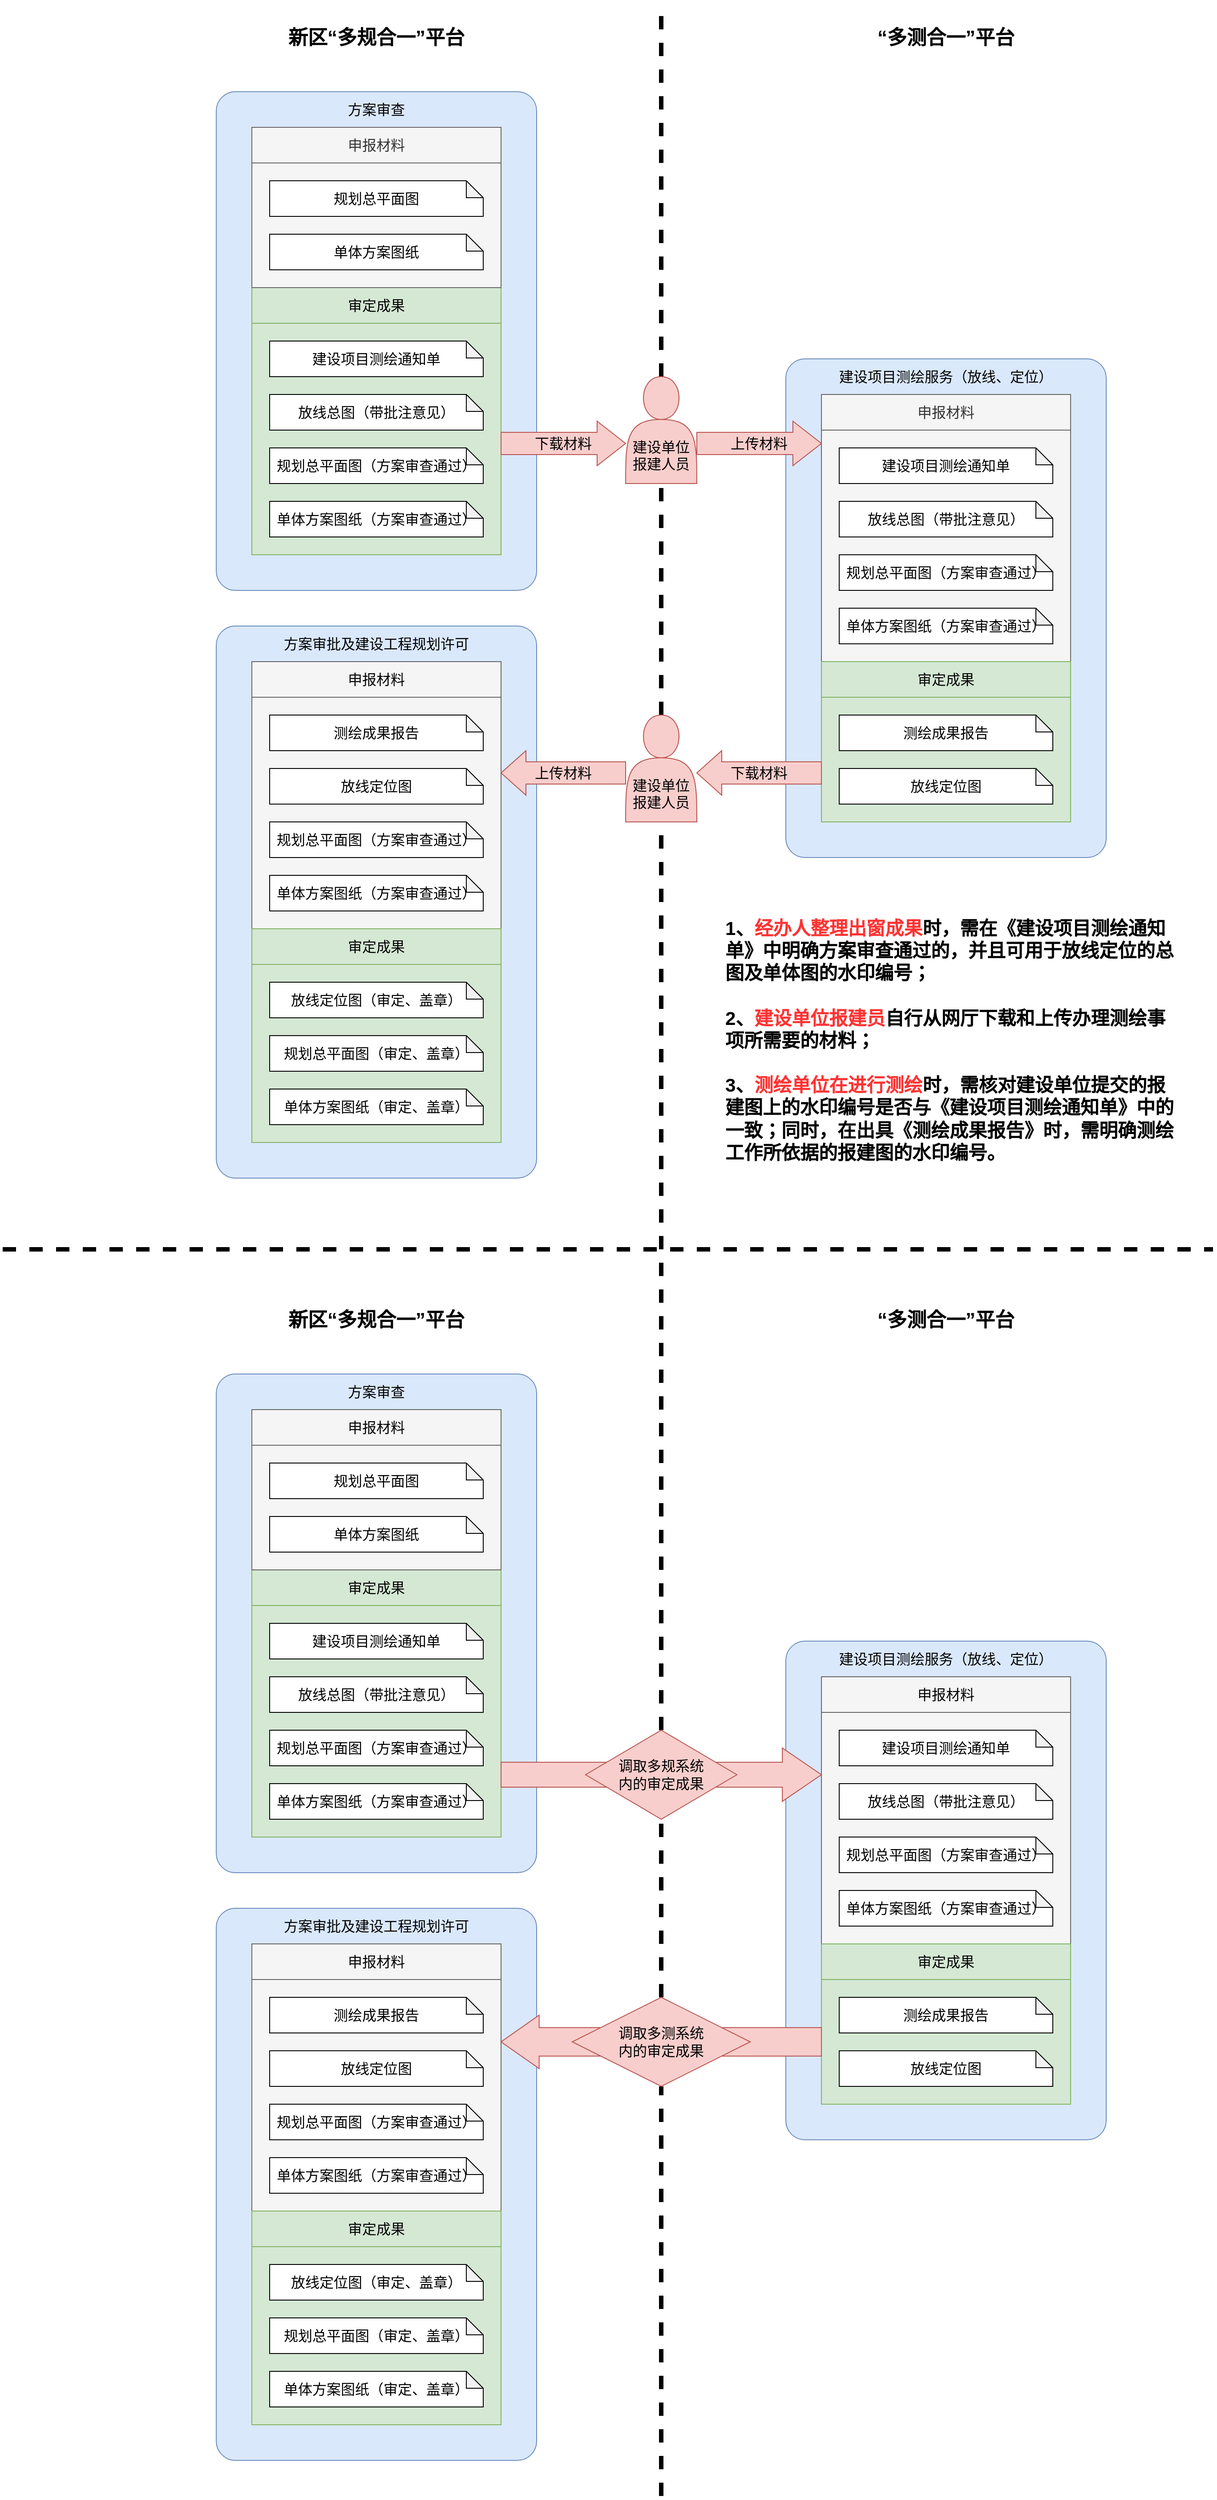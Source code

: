 <mxfile version="15.6.6" type="github">
  <diagram id="HU3_-8M6IqhSkoxiqSs4" name="Page-1">
    <mxGraphModel dx="3197" dy="2492" grid="1" gridSize="10" guides="1" tooltips="1" connect="1" arrows="1" fold="1" page="1" pageScale="1" pageWidth="827" pageHeight="1169" math="0" shadow="0">
      <root>
        <mxCell id="0" />
        <mxCell id="1" parent="0" />
        <mxCell id="n4JV1IkBggr-FbLEgCfJ-69" value="" style="endArrow=none;dashed=1;html=1;strokeWidth=5;rounded=0;fontSize=16;fontColor=default;strokeColor=default;labelBackgroundColor=default;startArrow=none;" edge="1" parent="1" source="n4JV1IkBggr-FbLEgCfJ-171" target="n4JV1IkBggr-FbLEgCfJ-58">
          <mxGeometry width="50" height="50" relative="1" as="geometry">
            <mxPoint x="540" y="1680" as="sourcePoint" />
            <mxPoint x="540" y="-1140" as="targetPoint" />
          </mxGeometry>
        </mxCell>
        <mxCell id="n4JV1IkBggr-FbLEgCfJ-66" value="" style="endArrow=none;dashed=1;html=1;strokeWidth=5;rounded=0;fontSize=16;fontColor=default;strokeColor=default;labelBackgroundColor=default;startArrow=none;" edge="1" parent="1" source="n4JV1IkBggr-FbLEgCfJ-58">
          <mxGeometry width="50" height="50" relative="1" as="geometry">
            <mxPoint x="540" y="200" as="sourcePoint" />
            <mxPoint x="540" y="-1120" as="targetPoint" />
          </mxGeometry>
        </mxCell>
        <mxCell id="n4JV1IkBggr-FbLEgCfJ-53" value="" style="rounded=1;whiteSpace=wrap;html=1;fontSize=16;strokeColor=#6c8ebf;fillColor=#dae8fc;arcSize=6;fontColor=default;" vertex="1" parent="1">
          <mxGeometry x="680" y="-720" width="360" height="560" as="geometry" />
        </mxCell>
        <mxCell id="n4JV1IkBggr-FbLEgCfJ-51" value="" style="rounded=1;whiteSpace=wrap;html=1;fontSize=16;strokeColor=#6c8ebf;fillColor=#dae8fc;arcSize=6;fontColor=default;" vertex="1" parent="1">
          <mxGeometry x="40" y="-420" width="360" height="620" as="geometry" />
        </mxCell>
        <mxCell id="n4JV1IkBggr-FbLEgCfJ-52" value="方案审批及建设工程规划许可" style="text;html=1;strokeColor=none;fillColor=none;align=center;verticalAlign=middle;whiteSpace=wrap;rounded=0;fontSize=16;fontColor=default;" vertex="1" parent="1">
          <mxGeometry x="80" y="-420" width="280" height="40" as="geometry" />
        </mxCell>
        <mxCell id="n4JV1IkBggr-FbLEgCfJ-49" value="" style="rounded=1;whiteSpace=wrap;html=1;fontSize=16;strokeColor=#6c8ebf;fillColor=#dae8fc;arcSize=6;fontColor=default;" vertex="1" parent="1">
          <mxGeometry x="40" y="-1020" width="360" height="560" as="geometry" />
        </mxCell>
        <mxCell id="n4JV1IkBggr-FbLEgCfJ-8" value="" style="rounded=0;whiteSpace=wrap;html=1;fontSize=16;strokeColor=#82b366;fillColor=#d5e8d4;fontColor=default;" vertex="1" parent="1">
          <mxGeometry x="80" y="-800" width="280" height="300" as="geometry" />
        </mxCell>
        <mxCell id="n4JV1IkBggr-FbLEgCfJ-3" value="放线总图（带批注意见）" style="shape=note;whiteSpace=wrap;html=1;backgroundOutline=1;darkOpacity=0.05;fontColor=default;strokeColor=default;fillColor=default;fontSize=16;size=19;" vertex="1" parent="1">
          <mxGeometry x="100" y="-680" width="240" height="40" as="geometry" />
        </mxCell>
        <mxCell id="n4JV1IkBggr-FbLEgCfJ-4" value="规划总平面图（方案审查通过）" style="shape=note;whiteSpace=wrap;html=1;backgroundOutline=1;darkOpacity=0.05;fontColor=default;strokeColor=default;fillColor=default;fontSize=16;size=19;" vertex="1" parent="1">
          <mxGeometry x="100" y="-620" width="240" height="40" as="geometry" />
        </mxCell>
        <mxCell id="n4JV1IkBggr-FbLEgCfJ-6" value="单体方案图纸（方案审查通过）" style="shape=note;whiteSpace=wrap;html=1;backgroundOutline=1;darkOpacity=0.05;fontColor=default;strokeColor=default;fillColor=default;fontSize=16;size=19;" vertex="1" parent="1">
          <mxGeometry x="100" y="-560" width="240" height="40" as="geometry" />
        </mxCell>
        <mxCell id="n4JV1IkBggr-FbLEgCfJ-7" value="建设项目测绘通知单" style="shape=note;whiteSpace=wrap;html=1;backgroundOutline=1;darkOpacity=0.05;fontColor=default;strokeColor=default;fillColor=default;fontSize=16;size=19;" vertex="1" parent="1">
          <mxGeometry x="100" y="-740" width="240" height="40" as="geometry" />
        </mxCell>
        <mxCell id="n4JV1IkBggr-FbLEgCfJ-15" value="审定成果" style="text;html=1;strokeColor=#82b366;fillColor=#d5e8d4;align=center;verticalAlign=middle;whiteSpace=wrap;rounded=0;fontSize=16;fontColor=default;" vertex="1" parent="1">
          <mxGeometry x="80" y="-800" width="280" height="40" as="geometry" />
        </mxCell>
        <mxCell id="n4JV1IkBggr-FbLEgCfJ-16" value="" style="rounded=0;whiteSpace=wrap;html=1;fontSize=16;fontColor=#333333;strokeColor=#666666;fillColor=#f5f5f5;" vertex="1" parent="1">
          <mxGeometry x="80" y="-980" width="280" height="180" as="geometry" />
        </mxCell>
        <mxCell id="n4JV1IkBggr-FbLEgCfJ-18" value="规划总平面图" style="shape=note;whiteSpace=wrap;html=1;backgroundOutline=1;darkOpacity=0.05;fontColor=default;strokeColor=default;fillColor=default;fontSize=16;size=19;" vertex="1" parent="1">
          <mxGeometry x="100" y="-920" width="240" height="40" as="geometry" />
        </mxCell>
        <mxCell id="n4JV1IkBggr-FbLEgCfJ-19" value="单体方案图纸" style="shape=note;whiteSpace=wrap;html=1;backgroundOutline=1;darkOpacity=0.05;fontColor=default;strokeColor=default;fillColor=default;fontSize=16;size=19;" vertex="1" parent="1">
          <mxGeometry x="100" y="-860" width="240" height="40" as="geometry" />
        </mxCell>
        <mxCell id="n4JV1IkBggr-FbLEgCfJ-21" value="申报材料" style="text;html=1;strokeColor=#666666;fillColor=#f5f5f5;align=center;verticalAlign=middle;whiteSpace=wrap;rounded=0;fontSize=16;fontColor=#333333;" vertex="1" parent="1">
          <mxGeometry x="80" y="-980" width="280" height="40" as="geometry" />
        </mxCell>
        <mxCell id="n4JV1IkBggr-FbLEgCfJ-23" value="" style="rounded=0;whiteSpace=wrap;html=1;fontSize=16;strokeColor=#666666;fillColor=#f5f5f5;fontColor=#333333;" vertex="1" parent="1">
          <mxGeometry x="720" y="-680" width="280" height="300" as="geometry" />
        </mxCell>
        <mxCell id="n4JV1IkBggr-FbLEgCfJ-24" value="放线总图（带批注意见）" style="shape=note;whiteSpace=wrap;html=1;backgroundOutline=1;darkOpacity=0.05;fontColor=default;strokeColor=default;fillColor=default;fontSize=16;size=19;" vertex="1" parent="1">
          <mxGeometry x="740" y="-560" width="240" height="40" as="geometry" />
        </mxCell>
        <mxCell id="n4JV1IkBggr-FbLEgCfJ-25" value="规划总平面图（方案审查通过）" style="shape=note;whiteSpace=wrap;html=1;backgroundOutline=1;darkOpacity=0.05;fontColor=default;strokeColor=default;fillColor=default;fontSize=16;size=19;" vertex="1" parent="1">
          <mxGeometry x="740" y="-500" width="240" height="40" as="geometry" />
        </mxCell>
        <mxCell id="n4JV1IkBggr-FbLEgCfJ-26" value="单体方案图纸（方案审查通过）" style="shape=note;whiteSpace=wrap;html=1;backgroundOutline=1;darkOpacity=0.05;fontColor=default;strokeColor=default;fillColor=default;fontSize=16;size=19;" vertex="1" parent="1">
          <mxGeometry x="740" y="-440" width="240" height="40" as="geometry" />
        </mxCell>
        <mxCell id="n4JV1IkBggr-FbLEgCfJ-27" value="建设项目测绘通知单" style="shape=note;whiteSpace=wrap;html=1;backgroundOutline=1;darkOpacity=0.05;fontColor=default;strokeColor=default;fillColor=default;fontSize=16;size=19;" vertex="1" parent="1">
          <mxGeometry x="740" y="-620" width="240" height="40" as="geometry" />
        </mxCell>
        <mxCell id="n4JV1IkBggr-FbLEgCfJ-28" value="申报材料" style="text;html=1;strokeColor=#666666;fillColor=#f5f5f5;align=center;verticalAlign=middle;whiteSpace=wrap;rounded=0;fontSize=16;fontColor=#333333;" vertex="1" parent="1">
          <mxGeometry x="720" y="-680" width="280" height="40" as="geometry" />
        </mxCell>
        <mxCell id="n4JV1IkBggr-FbLEgCfJ-30" value="" style="rounded=0;whiteSpace=wrap;html=1;fontSize=16;strokeColor=#82b366;fillColor=#d5e8d4;fontColor=default;" vertex="1" parent="1">
          <mxGeometry x="720" y="-380" width="280" height="180" as="geometry" />
        </mxCell>
        <mxCell id="n4JV1IkBggr-FbLEgCfJ-31" value="放线定位图" style="shape=note;whiteSpace=wrap;html=1;backgroundOutline=1;darkOpacity=0.05;fontColor=default;strokeColor=default;fillColor=default;fontSize=16;size=19;" vertex="1" parent="1">
          <mxGeometry x="740" y="-260" width="240" height="40" as="geometry" />
        </mxCell>
        <mxCell id="n4JV1IkBggr-FbLEgCfJ-34" value="测绘成果报告" style="shape=note;whiteSpace=wrap;html=1;backgroundOutline=1;darkOpacity=0.05;fontColor=default;strokeColor=default;fillColor=default;fontSize=16;size=19;" vertex="1" parent="1">
          <mxGeometry x="740" y="-320" width="240" height="40" as="geometry" />
        </mxCell>
        <mxCell id="n4JV1IkBggr-FbLEgCfJ-35" value="审定成果" style="text;html=1;strokeColor=#82b366;fillColor=#d5e8d4;align=center;verticalAlign=middle;whiteSpace=wrap;rounded=0;fontSize=16;fontColor=default;" vertex="1" parent="1">
          <mxGeometry x="720" y="-380" width="280" height="40" as="geometry" />
        </mxCell>
        <mxCell id="n4JV1IkBggr-FbLEgCfJ-36" value="" style="rounded=0;whiteSpace=wrap;html=1;fontSize=16;strokeColor=#666666;fillColor=#f5f5f5;fontColor=default;" vertex="1" parent="1">
          <mxGeometry x="80" y="-380" width="280" height="300" as="geometry" />
        </mxCell>
        <mxCell id="n4JV1IkBggr-FbLEgCfJ-38" value="规划总平面图（方案审查通过）" style="shape=note;whiteSpace=wrap;html=1;backgroundOutline=1;darkOpacity=0.05;fontColor=default;strokeColor=default;fillColor=default;fontSize=16;size=19;" vertex="1" parent="1">
          <mxGeometry x="100" y="-200" width="240" height="40" as="geometry" />
        </mxCell>
        <mxCell id="n4JV1IkBggr-FbLEgCfJ-39" value="单体方案图纸（方案审查通过）" style="shape=note;whiteSpace=wrap;html=1;backgroundOutline=1;darkOpacity=0.05;fontColor=default;strokeColor=default;fillColor=default;fontSize=16;size=19;" vertex="1" parent="1">
          <mxGeometry x="100" y="-140" width="240" height="40" as="geometry" />
        </mxCell>
        <mxCell id="n4JV1IkBggr-FbLEgCfJ-41" value="申报材料" style="text;html=1;strokeColor=#666666;fillColor=#f5f5f5;align=center;verticalAlign=middle;whiteSpace=wrap;rounded=0;fontSize=16;fontColor=default;" vertex="1" parent="1">
          <mxGeometry x="80" y="-380" width="280" height="40" as="geometry" />
        </mxCell>
        <mxCell id="n4JV1IkBggr-FbLEgCfJ-42" value="测绘成果报告" style="shape=note;whiteSpace=wrap;html=1;backgroundOutline=1;darkOpacity=0.05;fontColor=default;strokeColor=default;fillColor=default;fontSize=16;size=19;" vertex="1" parent="1">
          <mxGeometry x="100" y="-320" width="240" height="40" as="geometry" />
        </mxCell>
        <mxCell id="n4JV1IkBggr-FbLEgCfJ-43" value="放线定位图" style="shape=note;whiteSpace=wrap;html=1;backgroundOutline=1;darkOpacity=0.05;fontColor=default;strokeColor=default;fillColor=default;fontSize=16;size=19;" vertex="1" parent="1">
          <mxGeometry x="100" y="-260" width="240" height="40" as="geometry" />
        </mxCell>
        <mxCell id="n4JV1IkBggr-FbLEgCfJ-44" value="" style="rounded=0;whiteSpace=wrap;html=1;fontSize=16;strokeColor=#82b366;fillColor=#d5e8d4;fontColor=default;" vertex="1" parent="1">
          <mxGeometry x="80" y="-80" width="280" height="240" as="geometry" />
        </mxCell>
        <mxCell id="n4JV1IkBggr-FbLEgCfJ-45" value="规划总平面图（审定、盖章）" style="shape=note;whiteSpace=wrap;html=1;backgroundOutline=1;darkOpacity=0.05;fontColor=default;strokeColor=default;fillColor=default;fontSize=16;size=19;" vertex="1" parent="1">
          <mxGeometry x="100" y="40" width="240" height="40" as="geometry" />
        </mxCell>
        <mxCell id="n4JV1IkBggr-FbLEgCfJ-46" value="放线定位图（审定、盖章）" style="shape=note;whiteSpace=wrap;html=1;backgroundOutline=1;darkOpacity=0.05;fontColor=default;strokeColor=default;fillColor=default;fontSize=16;size=19;" vertex="1" parent="1">
          <mxGeometry x="100" y="-20" width="240" height="40" as="geometry" />
        </mxCell>
        <mxCell id="n4JV1IkBggr-FbLEgCfJ-47" value="审定成果" style="text;html=1;strokeColor=#82b366;fillColor=#d5e8d4;align=center;verticalAlign=middle;whiteSpace=wrap;rounded=0;fontSize=16;fontColor=default;" vertex="1" parent="1">
          <mxGeometry x="80" y="-80" width="280" height="40" as="geometry" />
        </mxCell>
        <mxCell id="n4JV1IkBggr-FbLEgCfJ-48" value="单体方案图纸（审定、盖章）" style="shape=note;whiteSpace=wrap;html=1;backgroundOutline=1;darkOpacity=0.05;fontColor=default;strokeColor=default;fillColor=default;fontSize=16;size=19;" vertex="1" parent="1">
          <mxGeometry x="100" y="100" width="240" height="40" as="geometry" />
        </mxCell>
        <mxCell id="n4JV1IkBggr-FbLEgCfJ-50" value="方案审查" style="text;html=1;strokeColor=none;fillColor=none;align=center;verticalAlign=middle;whiteSpace=wrap;rounded=0;fontSize=16;fontColor=default;" vertex="1" parent="1">
          <mxGeometry x="80" y="-1020" width="280" height="40" as="geometry" />
        </mxCell>
        <mxCell id="n4JV1IkBggr-FbLEgCfJ-54" value="建设项目测绘服务（放线、定位）" style="text;html=1;strokeColor=none;fillColor=none;align=center;verticalAlign=middle;whiteSpace=wrap;rounded=0;fontSize=16;fontColor=default;" vertex="1" parent="1">
          <mxGeometry x="720" y="-720" width="280" height="40" as="geometry" />
        </mxCell>
        <mxCell id="n4JV1IkBggr-FbLEgCfJ-59" value="下载材料" style="shape=singleArrow;whiteSpace=wrap;html=1;fontSize=16;strokeColor=#b85450;fillColor=#f8cecc;arrowWidth=0.5;arrowSize=0.229;fontColor=default;" vertex="1" parent="1">
          <mxGeometry x="360" y="-650" width="140" height="50" as="geometry" />
        </mxCell>
        <mxCell id="n4JV1IkBggr-FbLEgCfJ-60" value="上传材料" style="shape=singleArrow;whiteSpace=wrap;html=1;fontSize=16;strokeColor=#b85450;fillColor=#f8cecc;arrowWidth=0.5;arrowSize=0.229;fontColor=default;" vertex="1" parent="1">
          <mxGeometry x="580" y="-650" width="140" height="50" as="geometry" />
        </mxCell>
        <mxCell id="n4JV1IkBggr-FbLEgCfJ-62" value="&lt;br&gt;&lt;br&gt;&lt;br&gt;建设单位&lt;br&gt;报建人员" style="shape=actor;whiteSpace=wrap;html=1;fontSize=16;strokeColor=#b85450;fillColor=#f8cecc;fontColor=default;" vertex="1" parent="1">
          <mxGeometry x="500" y="-320" width="80" height="120" as="geometry" />
        </mxCell>
        <mxCell id="n4JV1IkBggr-FbLEgCfJ-64" value="下载材料" style="shape=singleArrow;direction=west;whiteSpace=wrap;html=1;fontSize=16;strokeColor=#b85450;fillColor=#f8cecc;arrowWidth=0.5;arrowSize=0.2;fontColor=default;" vertex="1" parent="1">
          <mxGeometry x="580" y="-280" width="140" height="50" as="geometry" />
        </mxCell>
        <mxCell id="n4JV1IkBggr-FbLEgCfJ-65" value="上传材料" style="shape=singleArrow;direction=west;whiteSpace=wrap;html=1;fontSize=16;strokeColor=#b85450;fillColor=#f8cecc;arrowWidth=0.5;arrowSize=0.2;fontColor=default;" vertex="1" parent="1">
          <mxGeometry x="360" y="-280" width="140" height="50" as="geometry" />
        </mxCell>
        <mxCell id="n4JV1IkBggr-FbLEgCfJ-67" value="新区“多规合一”平台" style="text;html=1;strokeColor=none;fillColor=none;align=center;verticalAlign=middle;whiteSpace=wrap;rounded=0;fontSize=22;fontColor=default;fontStyle=1" vertex="1" parent="1">
          <mxGeometry x="80" y="-1100" width="280" height="40" as="geometry" />
        </mxCell>
        <mxCell id="n4JV1IkBggr-FbLEgCfJ-68" value="“多测合一”平台" style="text;html=1;strokeColor=none;fillColor=none;align=center;verticalAlign=middle;whiteSpace=wrap;rounded=0;fontSize=22;fontColor=default;fontStyle=1" vertex="1" parent="1">
          <mxGeometry x="720" y="-1100" width="280" height="40" as="geometry" />
        </mxCell>
        <mxCell id="n4JV1IkBggr-FbLEgCfJ-58" value="&lt;br&gt;&lt;br&gt;&lt;br&gt;建设单位&lt;br&gt;报建人员" style="shape=actor;whiteSpace=wrap;html=1;fontSize=16;strokeColor=#b85450;fillColor=#f8cecc;fontColor=default;" vertex="1" parent="1">
          <mxGeometry x="500" y="-700" width="80" height="120" as="geometry" />
        </mxCell>
        <mxCell id="n4JV1IkBggr-FbLEgCfJ-119" value="" style="rounded=1;whiteSpace=wrap;html=1;fontSize=16;strokeColor=#6c8ebf;fillColor=#dae8fc;arcSize=6;fontColor=default;" vertex="1" parent="1">
          <mxGeometry x="680" y="720" width="360" height="560" as="geometry" />
        </mxCell>
        <mxCell id="n4JV1IkBggr-FbLEgCfJ-120" value="" style="rounded=1;whiteSpace=wrap;html=1;fontSize=16;strokeColor=#6c8ebf;fillColor=#dae8fc;arcSize=6;fontColor=default;" vertex="1" parent="1">
          <mxGeometry x="40" y="1020" width="360" height="620" as="geometry" />
        </mxCell>
        <mxCell id="n4JV1IkBggr-FbLEgCfJ-121" value="方案审批及建设工程规划许可" style="text;html=1;strokeColor=none;fillColor=none;align=center;verticalAlign=middle;whiteSpace=wrap;rounded=0;fontSize=16;fontColor=default;" vertex="1" parent="1">
          <mxGeometry x="80" y="1020" width="280" height="40" as="geometry" />
        </mxCell>
        <mxCell id="n4JV1IkBggr-FbLEgCfJ-122" value="" style="rounded=1;whiteSpace=wrap;html=1;fontSize=16;strokeColor=#6c8ebf;fillColor=#dae8fc;arcSize=6;fontColor=default;" vertex="1" parent="1">
          <mxGeometry x="40" y="420" width="360" height="560" as="geometry" />
        </mxCell>
        <mxCell id="n4JV1IkBggr-FbLEgCfJ-123" value="" style="rounded=0;whiteSpace=wrap;html=1;fontSize=16;strokeColor=#82b366;fillColor=#d5e8d4;fontColor=default;" vertex="1" parent="1">
          <mxGeometry x="80" y="640" width="280" height="300" as="geometry" />
        </mxCell>
        <mxCell id="n4JV1IkBggr-FbLEgCfJ-124" value="放线总图（带批注意见）" style="shape=note;whiteSpace=wrap;html=1;backgroundOutline=1;darkOpacity=0.05;fontColor=default;strokeColor=default;fillColor=default;fontSize=16;size=19;" vertex="1" parent="1">
          <mxGeometry x="100" y="760" width="240" height="40" as="geometry" />
        </mxCell>
        <mxCell id="n4JV1IkBggr-FbLEgCfJ-125" value="规划总平面图（方案审查通过）" style="shape=note;whiteSpace=wrap;html=1;backgroundOutline=1;darkOpacity=0.05;fontColor=default;strokeColor=default;fillColor=default;fontSize=16;size=19;" vertex="1" parent="1">
          <mxGeometry x="100" y="820" width="240" height="40" as="geometry" />
        </mxCell>
        <mxCell id="n4JV1IkBggr-FbLEgCfJ-126" value="单体方案图纸（方案审查通过）" style="shape=note;whiteSpace=wrap;html=1;backgroundOutline=1;darkOpacity=0.05;fontColor=default;strokeColor=default;fillColor=default;fontSize=16;size=19;" vertex="1" parent="1">
          <mxGeometry x="100" y="880" width="240" height="40" as="geometry" />
        </mxCell>
        <mxCell id="n4JV1IkBggr-FbLEgCfJ-127" value="建设项目测绘通知单" style="shape=note;whiteSpace=wrap;html=1;backgroundOutline=1;darkOpacity=0.05;fontColor=default;strokeColor=default;fillColor=default;fontSize=16;size=19;" vertex="1" parent="1">
          <mxGeometry x="100" y="700" width="240" height="40" as="geometry" />
        </mxCell>
        <mxCell id="n4JV1IkBggr-FbLEgCfJ-128" value="审定成果" style="text;html=1;strokeColor=#82b366;fillColor=#d5e8d4;align=center;verticalAlign=middle;whiteSpace=wrap;rounded=0;fontSize=16;fontColor=default;" vertex="1" parent="1">
          <mxGeometry x="80" y="640" width="280" height="40" as="geometry" />
        </mxCell>
        <mxCell id="n4JV1IkBggr-FbLEgCfJ-129" value="" style="rounded=0;whiteSpace=wrap;html=1;fontSize=16;fontColor=default;strokeColor=#666666;fillColor=#f5f5f5;" vertex="1" parent="1">
          <mxGeometry x="80" y="460" width="280" height="180" as="geometry" />
        </mxCell>
        <mxCell id="n4JV1IkBggr-FbLEgCfJ-130" value="规划总平面图" style="shape=note;whiteSpace=wrap;html=1;backgroundOutline=1;darkOpacity=0.05;fontColor=default;strokeColor=default;fillColor=default;fontSize=16;size=19;" vertex="1" parent="1">
          <mxGeometry x="100" y="520" width="240" height="40" as="geometry" />
        </mxCell>
        <mxCell id="n4JV1IkBggr-FbLEgCfJ-131" value="单体方案图纸" style="shape=note;whiteSpace=wrap;html=1;backgroundOutline=1;darkOpacity=0.05;fontColor=default;strokeColor=default;fillColor=default;fontSize=16;size=19;" vertex="1" parent="1">
          <mxGeometry x="100" y="580" width="240" height="40" as="geometry" />
        </mxCell>
        <mxCell id="n4JV1IkBggr-FbLEgCfJ-132" value="申报材料" style="text;html=1;strokeColor=#666666;fillColor=#f5f5f5;align=center;verticalAlign=middle;whiteSpace=wrap;rounded=0;fontSize=16;fontColor=default;" vertex="1" parent="1">
          <mxGeometry x="80" y="460" width="280" height="40" as="geometry" />
        </mxCell>
        <mxCell id="n4JV1IkBggr-FbLEgCfJ-133" value="" style="rounded=0;whiteSpace=wrap;html=1;fontSize=16;strokeColor=#666666;fillColor=#f5f5f5;fontColor=default;" vertex="1" parent="1">
          <mxGeometry x="720" y="760" width="280" height="300" as="geometry" />
        </mxCell>
        <mxCell id="n4JV1IkBggr-FbLEgCfJ-134" value="放线总图（带批注意见）" style="shape=note;whiteSpace=wrap;html=1;backgroundOutline=1;darkOpacity=0.05;fontColor=default;strokeColor=default;fillColor=default;fontSize=16;size=19;" vertex="1" parent="1">
          <mxGeometry x="740" y="880" width="240" height="40" as="geometry" />
        </mxCell>
        <mxCell id="n4JV1IkBggr-FbLEgCfJ-135" value="规划总平面图（方案审查通过）" style="shape=note;whiteSpace=wrap;html=1;backgroundOutline=1;darkOpacity=0.05;fontColor=default;strokeColor=default;fillColor=default;fontSize=16;size=19;" vertex="1" parent="1">
          <mxGeometry x="740" y="940" width="240" height="40" as="geometry" />
        </mxCell>
        <mxCell id="n4JV1IkBggr-FbLEgCfJ-136" value="单体方案图纸（方案审查通过）" style="shape=note;whiteSpace=wrap;html=1;backgroundOutline=1;darkOpacity=0.05;fontColor=default;strokeColor=default;fillColor=default;fontSize=16;size=19;" vertex="1" parent="1">
          <mxGeometry x="740" y="1000" width="240" height="40" as="geometry" />
        </mxCell>
        <mxCell id="n4JV1IkBggr-FbLEgCfJ-137" value="建设项目测绘通知单" style="shape=note;whiteSpace=wrap;html=1;backgroundOutline=1;darkOpacity=0.05;fontColor=default;strokeColor=default;fillColor=default;fontSize=16;size=19;" vertex="1" parent="1">
          <mxGeometry x="740" y="820" width="240" height="40" as="geometry" />
        </mxCell>
        <mxCell id="n4JV1IkBggr-FbLEgCfJ-138" value="申报材料" style="text;html=1;strokeColor=#666666;fillColor=#f5f5f5;align=center;verticalAlign=middle;whiteSpace=wrap;rounded=0;fontSize=16;fontColor=default;" vertex="1" parent="1">
          <mxGeometry x="720" y="760" width="280" height="40" as="geometry" />
        </mxCell>
        <mxCell id="n4JV1IkBggr-FbLEgCfJ-139" value="" style="rounded=0;whiteSpace=wrap;html=1;fontSize=16;strokeColor=#82b366;fillColor=#d5e8d4;fontColor=default;" vertex="1" parent="1">
          <mxGeometry x="720" y="1060" width="280" height="180" as="geometry" />
        </mxCell>
        <mxCell id="n4JV1IkBggr-FbLEgCfJ-140" value="放线定位图" style="shape=note;whiteSpace=wrap;html=1;backgroundOutline=1;darkOpacity=0.05;fontColor=default;strokeColor=default;fillColor=default;fontSize=16;size=19;" vertex="1" parent="1">
          <mxGeometry x="740" y="1180" width="240" height="40" as="geometry" />
        </mxCell>
        <mxCell id="n4JV1IkBggr-FbLEgCfJ-141" value="测绘成果报告" style="shape=note;whiteSpace=wrap;html=1;backgroundOutline=1;darkOpacity=0.05;fontColor=default;strokeColor=default;fillColor=default;fontSize=16;size=19;" vertex="1" parent="1">
          <mxGeometry x="740" y="1120" width="240" height="40" as="geometry" />
        </mxCell>
        <mxCell id="n4JV1IkBggr-FbLEgCfJ-142" value="审定成果" style="text;html=1;strokeColor=#82b366;fillColor=#d5e8d4;align=center;verticalAlign=middle;whiteSpace=wrap;rounded=0;fontSize=16;fontColor=default;" vertex="1" parent="1">
          <mxGeometry x="720" y="1060" width="280" height="40" as="geometry" />
        </mxCell>
        <mxCell id="n4JV1IkBggr-FbLEgCfJ-143" value="" style="rounded=0;whiteSpace=wrap;html=1;fontSize=16;strokeColor=#666666;fillColor=#f5f5f5;fontColor=default;" vertex="1" parent="1">
          <mxGeometry x="80" y="1060" width="280" height="300" as="geometry" />
        </mxCell>
        <mxCell id="n4JV1IkBggr-FbLEgCfJ-144" value="规划总平面图（方案审查通过）" style="shape=note;whiteSpace=wrap;html=1;backgroundOutline=1;darkOpacity=0.05;fontColor=default;strokeColor=default;fillColor=default;fontSize=16;size=19;" vertex="1" parent="1">
          <mxGeometry x="100" y="1240" width="240" height="40" as="geometry" />
        </mxCell>
        <mxCell id="n4JV1IkBggr-FbLEgCfJ-145" value="单体方案图纸（方案审查通过）" style="shape=note;whiteSpace=wrap;html=1;backgroundOutline=1;darkOpacity=0.05;fontColor=default;strokeColor=default;fillColor=default;fontSize=16;size=19;" vertex="1" parent="1">
          <mxGeometry x="100" y="1300" width="240" height="40" as="geometry" />
        </mxCell>
        <mxCell id="n4JV1IkBggr-FbLEgCfJ-146" value="申报材料" style="text;html=1;strokeColor=#666666;fillColor=#f5f5f5;align=center;verticalAlign=middle;whiteSpace=wrap;rounded=0;fontSize=16;fontColor=default;" vertex="1" parent="1">
          <mxGeometry x="80" y="1060" width="280" height="40" as="geometry" />
        </mxCell>
        <mxCell id="n4JV1IkBggr-FbLEgCfJ-147" value="测绘成果报告" style="shape=note;whiteSpace=wrap;html=1;backgroundOutline=1;darkOpacity=0.05;fontColor=default;strokeColor=default;fillColor=default;fontSize=16;size=19;" vertex="1" parent="1">
          <mxGeometry x="100" y="1120" width="240" height="40" as="geometry" />
        </mxCell>
        <mxCell id="n4JV1IkBggr-FbLEgCfJ-148" value="放线定位图" style="shape=note;whiteSpace=wrap;html=1;backgroundOutline=1;darkOpacity=0.05;fontColor=default;strokeColor=default;fillColor=default;fontSize=16;size=19;" vertex="1" parent="1">
          <mxGeometry x="100" y="1180" width="240" height="40" as="geometry" />
        </mxCell>
        <mxCell id="n4JV1IkBggr-FbLEgCfJ-149" value="" style="rounded=0;whiteSpace=wrap;html=1;fontSize=16;strokeColor=#82b366;fillColor=#d5e8d4;fontColor=default;" vertex="1" parent="1">
          <mxGeometry x="80" y="1360" width="280" height="240" as="geometry" />
        </mxCell>
        <mxCell id="n4JV1IkBggr-FbLEgCfJ-150" value="规划总平面图（审定、盖章）" style="shape=note;whiteSpace=wrap;html=1;backgroundOutline=1;darkOpacity=0.05;fontColor=default;strokeColor=default;fillColor=default;fontSize=16;size=19;" vertex="1" parent="1">
          <mxGeometry x="100" y="1480" width="240" height="40" as="geometry" />
        </mxCell>
        <mxCell id="n4JV1IkBggr-FbLEgCfJ-151" value="放线定位图（审定、盖章）" style="shape=note;whiteSpace=wrap;html=1;backgroundOutline=1;darkOpacity=0.05;fontColor=default;strokeColor=default;fillColor=default;fontSize=16;size=19;" vertex="1" parent="1">
          <mxGeometry x="100" y="1420" width="240" height="40" as="geometry" />
        </mxCell>
        <mxCell id="n4JV1IkBggr-FbLEgCfJ-152" value="审定成果" style="text;html=1;strokeColor=#82b366;fillColor=#d5e8d4;align=center;verticalAlign=middle;whiteSpace=wrap;rounded=0;fontSize=16;fontColor=default;" vertex="1" parent="1">
          <mxGeometry x="80" y="1360" width="280" height="40" as="geometry" />
        </mxCell>
        <mxCell id="n4JV1IkBggr-FbLEgCfJ-153" value="单体方案图纸（审定、盖章）" style="shape=note;whiteSpace=wrap;html=1;backgroundOutline=1;darkOpacity=0.05;fontColor=default;strokeColor=default;fillColor=default;fontSize=16;size=19;" vertex="1" parent="1">
          <mxGeometry x="100" y="1540" width="240" height="40" as="geometry" />
        </mxCell>
        <mxCell id="n4JV1IkBggr-FbLEgCfJ-154" value="方案审查" style="text;html=1;strokeColor=none;fillColor=none;align=center;verticalAlign=middle;whiteSpace=wrap;rounded=0;fontSize=16;fontColor=default;" vertex="1" parent="1">
          <mxGeometry x="80" y="420" width="280" height="40" as="geometry" />
        </mxCell>
        <mxCell id="n4JV1IkBggr-FbLEgCfJ-155" value="建设项目测绘服务（放线、定位）" style="text;html=1;strokeColor=none;fillColor=none;align=center;verticalAlign=middle;whiteSpace=wrap;rounded=0;fontSize=16;fontColor=default;" vertex="1" parent="1">
          <mxGeometry x="720" y="720" width="280" height="40" as="geometry" />
        </mxCell>
        <mxCell id="n4JV1IkBggr-FbLEgCfJ-161" value="新区“多规合一”平台" style="text;html=1;strokeColor=none;fillColor=none;align=center;verticalAlign=middle;whiteSpace=wrap;rounded=0;fontSize=22;fontColor=default;fontStyle=1" vertex="1" parent="1">
          <mxGeometry x="80" y="340" width="280" height="40" as="geometry" />
        </mxCell>
        <mxCell id="n4JV1IkBggr-FbLEgCfJ-162" value="“多测合一”平台" style="text;html=1;strokeColor=none;fillColor=none;align=center;verticalAlign=middle;whiteSpace=wrap;rounded=0;fontSize=22;fontColor=default;fontStyle=1" vertex="1" parent="1">
          <mxGeometry x="720" y="340" width="280" height="40" as="geometry" />
        </mxCell>
        <mxCell id="n4JV1IkBggr-FbLEgCfJ-164" value="" style="endArrow=none;dashed=1;html=1;rounded=0;labelBackgroundColor=default;fontSize=22;fontColor=default;strokeColor=default;strokeWidth=5;" edge="1" parent="1">
          <mxGeometry width="50" height="50" relative="1" as="geometry">
            <mxPoint x="-200" y="280" as="sourcePoint" />
            <mxPoint x="1160" y="280" as="targetPoint" />
          </mxGeometry>
        </mxCell>
        <mxCell id="n4JV1IkBggr-FbLEgCfJ-172" value="" style="endArrow=none;dashed=1;html=1;strokeWidth=5;rounded=0;fontSize=16;fontColor=default;strokeColor=default;labelBackgroundColor=default;" edge="1" parent="1" target="n4JV1IkBggr-FbLEgCfJ-171">
          <mxGeometry width="50" height="50" relative="1" as="geometry">
            <mxPoint x="540" y="1680" as="sourcePoint" />
            <mxPoint x="540" y="-580" as="targetPoint" />
          </mxGeometry>
        </mxCell>
        <mxCell id="n4JV1IkBggr-FbLEgCfJ-174" value="" style="shape=singleArrow;whiteSpace=wrap;html=1;labelBackgroundColor=none;fontSize=16;strokeColor=#b85450;fillColor=#f8cecc;arrowWidth=0.467;arrowSize=0.122;fontColor=default;" vertex="1" parent="1">
          <mxGeometry x="360" y="840" width="360" height="60" as="geometry" />
        </mxCell>
        <mxCell id="n4JV1IkBggr-FbLEgCfJ-167" value="调取多规系统&lt;br&gt;内的审定成果" style="rhombus;whiteSpace=wrap;html=1;labelBackgroundColor=none;fontSize=16;strokeColor=#b85450;fillColor=#f8cecc;fontColor=default;" vertex="1" parent="1">
          <mxGeometry x="455" y="820" width="170" height="100" as="geometry" />
        </mxCell>
        <mxCell id="n4JV1IkBggr-FbLEgCfJ-175" value="" style="shape=singleArrow;direction=west;whiteSpace=wrap;html=1;labelBackgroundColor=none;fontSize=16;strokeColor=#b85450;fillColor=#f8cecc;arrowWidth=0.533;arrowSize=0.119;fontColor=default;" vertex="1" parent="1">
          <mxGeometry x="360" y="1140" width="360" height="60" as="geometry" />
        </mxCell>
        <mxCell id="n4JV1IkBggr-FbLEgCfJ-171" value="调取多测系统&lt;br&gt;内的审定成果" style="rhombus;whiteSpace=wrap;html=1;labelBackgroundColor=none;fontSize=16;strokeColor=#b85450;fillColor=#f8cecc;fontColor=default;" vertex="1" parent="1">
          <mxGeometry x="440" y="1120" width="200" height="100" as="geometry" />
        </mxCell>
        <mxCell id="n4JV1IkBggr-FbLEgCfJ-184" value="1、&lt;font color=&quot;#ff3333&quot;&gt;经办人整理出窗成果&lt;/font&gt;时，需在《建设项目测绘通知单》中明确方案审查通过的，并且可用于放线定位的总图及单体图的水印编号；&lt;br&gt;&lt;br style=&quot;font-size: 21px&quot;&gt;2、&lt;font color=&quot;#ff3333&quot;&gt;建设单位报建员&lt;/font&gt;自行从网厅下载和上传办理测绘事项所需要的材料；&lt;br&gt;&lt;br style=&quot;font-size: 21px&quot;&gt;3、&lt;font color=&quot;#ff3333&quot;&gt;测绘单位在进行测绘&lt;/font&gt;时，需核对建设单位提交的报建图上的水印编号是否与《建设项目测绘通知单》中的一致；同时，在出具《测绘成果报告》时，需明确测绘工作所依据的报建图的水印编号。" style="text;html=1;strokeColor=none;fillColor=none;align=left;verticalAlign=middle;whiteSpace=wrap;rounded=0;labelBackgroundColor=none;fontSize=21;fontColor=default;fontStyle=1" vertex="1" parent="1">
          <mxGeometry x="610" y="-110" width="510" height="310" as="geometry" />
        </mxCell>
      </root>
    </mxGraphModel>
  </diagram>
</mxfile>
